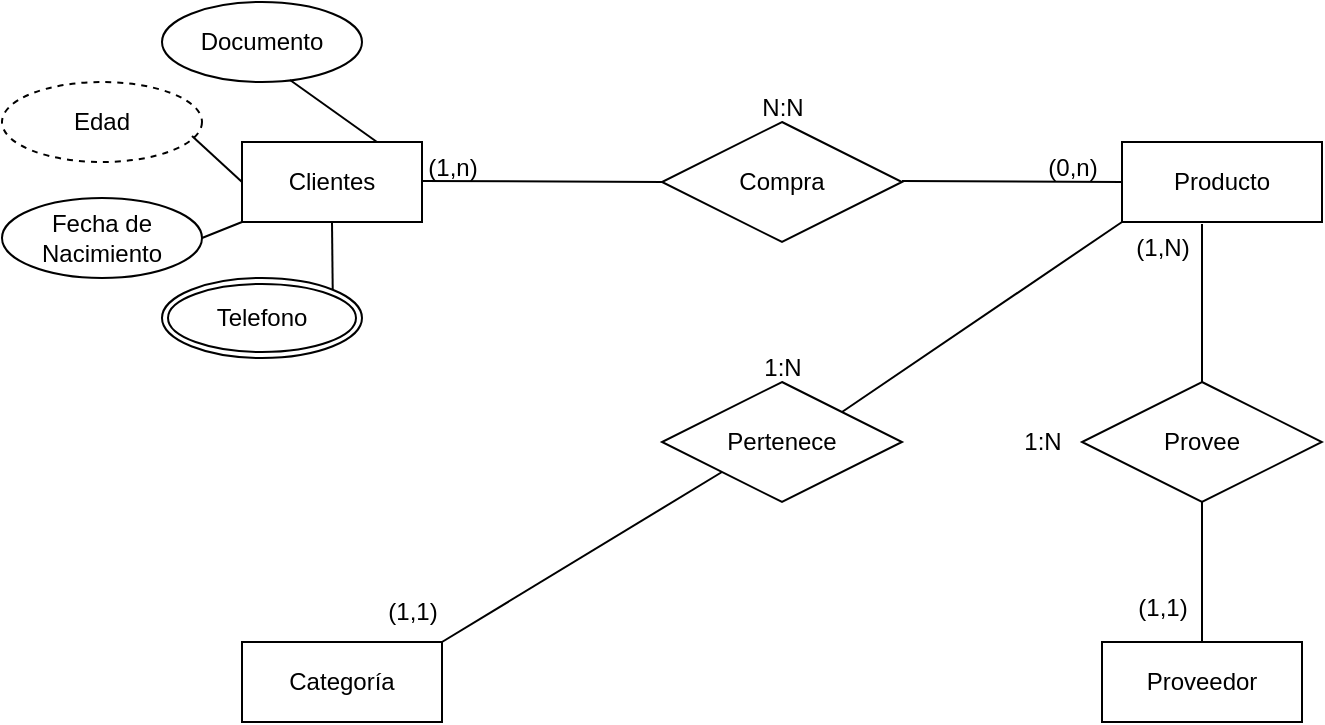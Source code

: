 <mxfile version="26.0.11">
  <diagram name="Página-1" id="0J9mQheD92n0C_F6i970">
    <mxGraphModel dx="1434" dy="772" grid="1" gridSize="10" guides="1" tooltips="1" connect="1" arrows="1" fold="1" page="1" pageScale="1" pageWidth="827" pageHeight="1169" math="0" shadow="0">
      <root>
        <mxCell id="0" />
        <mxCell id="1" parent="0" />
        <mxCell id="7zuK-vglo2r7e_cGxe-I-2" value="Compra" style="shape=rhombus;perimeter=rhombusPerimeter;whiteSpace=wrap;html=1;align=center;" vertex="1" parent="1">
          <mxGeometry x="390" y="270" width="120" height="60" as="geometry" />
        </mxCell>
        <mxCell id="7zuK-vglo2r7e_cGxe-I-3" value="Clientes" style="whiteSpace=wrap;html=1;align=center;" vertex="1" parent="1">
          <mxGeometry x="180" y="280" width="90" height="40" as="geometry" />
        </mxCell>
        <mxCell id="7zuK-vglo2r7e_cGxe-I-4" value="Producto" style="whiteSpace=wrap;html=1;align=center;" vertex="1" parent="1">
          <mxGeometry x="620" y="280" width="100" height="40" as="geometry" />
        </mxCell>
        <mxCell id="7zuK-vglo2r7e_cGxe-I-7" value="" style="endArrow=none;html=1;rounded=0;entryX=0;entryY=0.5;entryDx=0;entryDy=0;" edge="1" parent="1" target="7zuK-vglo2r7e_cGxe-I-2">
          <mxGeometry relative="1" as="geometry">
            <mxPoint x="270" y="299.5" as="sourcePoint" />
            <mxPoint x="380" y="300" as="targetPoint" />
          </mxGeometry>
        </mxCell>
        <mxCell id="7zuK-vglo2r7e_cGxe-I-8" value="" style="endArrow=none;html=1;rounded=0;entryX=0;entryY=0.5;entryDx=0;entryDy=0;" edge="1" parent="1" target="7zuK-vglo2r7e_cGxe-I-4">
          <mxGeometry relative="1" as="geometry">
            <mxPoint x="510" y="299.5" as="sourcePoint" />
            <mxPoint x="610" y="300" as="targetPoint" />
          </mxGeometry>
        </mxCell>
        <mxCell id="7zuK-vglo2r7e_cGxe-I-13" value="N:N" style="text;html=1;align=center;verticalAlign=middle;resizable=0;points=[];autosize=1;strokeColor=none;fillColor=none;" vertex="1" parent="1">
          <mxGeometry x="430" y="248" width="40" height="30" as="geometry" />
        </mxCell>
        <mxCell id="7zuK-vglo2r7e_cGxe-I-14" value="(1,n&lt;span style=&quot;background-color: transparent; color: light-dark(rgb(0, 0, 0), rgb(255, 255, 255));&quot;&gt;)&lt;/span&gt;" style="text;html=1;align=center;verticalAlign=middle;resizable=0;points=[];autosize=1;strokeColor=none;fillColor=none;" vertex="1" parent="1">
          <mxGeometry x="260" y="278" width="50" height="30" as="geometry" />
        </mxCell>
        <mxCell id="7zuK-vglo2r7e_cGxe-I-15" value="(0,n)" style="text;html=1;align=center;verticalAlign=middle;resizable=0;points=[];autosize=1;strokeColor=none;fillColor=none;" vertex="1" parent="1">
          <mxGeometry x="570" y="278" width="50" height="30" as="geometry" />
        </mxCell>
        <mxCell id="7zuK-vglo2r7e_cGxe-I-17" value="Fecha de Nacimiento" style="ellipse;whiteSpace=wrap;html=1;align=center;" vertex="1" parent="1">
          <mxGeometry x="60" y="308" width="100" height="40" as="geometry" />
        </mxCell>
        <mxCell id="7zuK-vglo2r7e_cGxe-I-18" value="Documento" style="ellipse;whiteSpace=wrap;html=1;align=center;" vertex="1" parent="1">
          <mxGeometry x="140" y="210" width="100" height="40" as="geometry" />
        </mxCell>
        <mxCell id="7zuK-vglo2r7e_cGxe-I-19" value="Pertenece" style="shape=rhombus;perimeter=rhombusPerimeter;whiteSpace=wrap;html=1;align=center;" vertex="1" parent="1">
          <mxGeometry x="390" y="400" width="120" height="60" as="geometry" />
        </mxCell>
        <mxCell id="7zuK-vglo2r7e_cGxe-I-20" value="Provee" style="shape=rhombus;perimeter=rhombusPerimeter;whiteSpace=wrap;html=1;align=center;" vertex="1" parent="1">
          <mxGeometry x="600" y="400" width="120" height="60" as="geometry" />
        </mxCell>
        <mxCell id="7zuK-vglo2r7e_cGxe-I-22" value="Proveedor" style="whiteSpace=wrap;html=1;align=center;" vertex="1" parent="1">
          <mxGeometry x="610" y="530" width="100" height="40" as="geometry" />
        </mxCell>
        <mxCell id="7zuK-vglo2r7e_cGxe-I-23" value="Categoría" style="whiteSpace=wrap;html=1;align=center;" vertex="1" parent="1">
          <mxGeometry x="180" y="530" width="100" height="40" as="geometry" />
        </mxCell>
        <mxCell id="7zuK-vglo2r7e_cGxe-I-24" value="" style="endArrow=none;html=1;rounded=0;entryX=0.5;entryY=0;entryDx=0;entryDy=0;exitX=0.4;exitY=1.025;exitDx=0;exitDy=0;exitPerimeter=0;" edge="1" parent="1" source="7zuK-vglo2r7e_cGxe-I-4" target="7zuK-vglo2r7e_cGxe-I-20">
          <mxGeometry relative="1" as="geometry">
            <mxPoint x="660" y="322" as="sourcePoint" />
            <mxPoint x="660" y="397" as="targetPoint" />
          </mxGeometry>
        </mxCell>
        <mxCell id="7zuK-vglo2r7e_cGxe-I-25" value="" style="endArrow=none;html=1;rounded=0;exitX=0.5;exitY=1;exitDx=0;exitDy=0;entryX=0.5;entryY=0;entryDx=0;entryDy=0;" edge="1" parent="1" source="7zuK-vglo2r7e_cGxe-I-20" target="7zuK-vglo2r7e_cGxe-I-22">
          <mxGeometry relative="1" as="geometry">
            <mxPoint x="640" y="490" as="sourcePoint" />
            <mxPoint x="660" y="527" as="targetPoint" />
          </mxGeometry>
        </mxCell>
        <mxCell id="7zuK-vglo2r7e_cGxe-I-26" value="" style="endArrow=none;html=1;rounded=0;exitX=1;exitY=0;exitDx=0;exitDy=0;entryX=0;entryY=1;entryDx=0;entryDy=0;" edge="1" parent="1" source="7zuK-vglo2r7e_cGxe-I-23" target="7zuK-vglo2r7e_cGxe-I-19">
          <mxGeometry relative="1" as="geometry">
            <mxPoint x="330" y="400" as="sourcePoint" />
            <mxPoint x="490" y="400" as="targetPoint" />
          </mxGeometry>
        </mxCell>
        <mxCell id="7zuK-vglo2r7e_cGxe-I-27" value="" style="endArrow=none;html=1;rounded=0;entryX=0;entryY=1;entryDx=0;entryDy=0;exitX=1;exitY=0;exitDx=0;exitDy=0;" edge="1" parent="1" source="7zuK-vglo2r7e_cGxe-I-19" target="7zuK-vglo2r7e_cGxe-I-4">
          <mxGeometry relative="1" as="geometry">
            <mxPoint x="480" y="415" as="sourcePoint" />
            <mxPoint x="620" y="330" as="targetPoint" />
          </mxGeometry>
        </mxCell>
        <mxCell id="7zuK-vglo2r7e_cGxe-I-28" value="Edad" style="ellipse;whiteSpace=wrap;html=1;align=center;dashed=1;" vertex="1" parent="1">
          <mxGeometry x="60" y="250" width="100" height="40" as="geometry" />
        </mxCell>
        <mxCell id="7zuK-vglo2r7e_cGxe-I-29" value="Telefono" style="ellipse;shape=doubleEllipse;margin=3;whiteSpace=wrap;html=1;align=center;" vertex="1" parent="1">
          <mxGeometry x="140" y="348" width="100" height="40" as="geometry" />
        </mxCell>
        <mxCell id="7zuK-vglo2r7e_cGxe-I-30" value="1:N" style="text;html=1;align=center;verticalAlign=middle;resizable=0;points=[];autosize=1;strokeColor=none;fillColor=none;" vertex="1" parent="1">
          <mxGeometry x="430" y="378" width="40" height="30" as="geometry" />
        </mxCell>
        <mxCell id="7zuK-vglo2r7e_cGxe-I-31" value="1:N" style="text;html=1;align=center;verticalAlign=middle;resizable=0;points=[];autosize=1;strokeColor=none;fillColor=none;" vertex="1" parent="1">
          <mxGeometry x="560" y="415" width="40" height="30" as="geometry" />
        </mxCell>
        <mxCell id="7zuK-vglo2r7e_cGxe-I-32" value="(1,N)" style="text;html=1;align=center;verticalAlign=middle;resizable=0;points=[];autosize=1;strokeColor=none;fillColor=none;" vertex="1" parent="1">
          <mxGeometry x="615" y="318" width="50" height="30" as="geometry" />
        </mxCell>
        <mxCell id="7zuK-vglo2r7e_cGxe-I-33" value="(1,1)" style="text;html=1;align=center;verticalAlign=middle;resizable=0;points=[];autosize=1;strokeColor=none;fillColor=none;" vertex="1" parent="1">
          <mxGeometry x="615" y="498" width="50" height="30" as="geometry" />
        </mxCell>
        <mxCell id="7zuK-vglo2r7e_cGxe-I-34" value="(1,1)" style="text;html=1;align=center;verticalAlign=middle;resizable=0;points=[];autosize=1;strokeColor=none;fillColor=none;" vertex="1" parent="1">
          <mxGeometry x="240" y="500" width="50" height="30" as="geometry" />
        </mxCell>
        <mxCell id="7zuK-vglo2r7e_cGxe-I-35" value="" style="endArrow=none;html=1;rounded=0;exitX=0.64;exitY=0.975;exitDx=0;exitDy=0;exitPerimeter=0;entryX=0.75;entryY=0;entryDx=0;entryDy=0;" edge="1" parent="1" source="7zuK-vglo2r7e_cGxe-I-18" target="7zuK-vglo2r7e_cGxe-I-3">
          <mxGeometry relative="1" as="geometry">
            <mxPoint x="330" y="400" as="sourcePoint" />
            <mxPoint x="490" y="400" as="targetPoint" />
          </mxGeometry>
        </mxCell>
        <mxCell id="7zuK-vglo2r7e_cGxe-I-36" value="" style="endArrow=none;html=1;rounded=0;exitX=0.5;exitY=1;exitDx=0;exitDy=0;entryX=1;entryY=0;entryDx=0;entryDy=0;" edge="1" parent="1" source="7zuK-vglo2r7e_cGxe-I-3" target="7zuK-vglo2r7e_cGxe-I-29">
          <mxGeometry relative="1" as="geometry">
            <mxPoint x="330" y="400" as="sourcePoint" />
            <mxPoint x="490" y="400" as="targetPoint" />
          </mxGeometry>
        </mxCell>
        <mxCell id="7zuK-vglo2r7e_cGxe-I-37" value="" style="endArrow=none;html=1;rounded=0;exitX=0.95;exitY=0.675;exitDx=0;exitDy=0;exitPerimeter=0;entryX=0;entryY=0.5;entryDx=0;entryDy=0;" edge="1" parent="1" source="7zuK-vglo2r7e_cGxe-I-28" target="7zuK-vglo2r7e_cGxe-I-3">
          <mxGeometry relative="1" as="geometry">
            <mxPoint x="330" y="400" as="sourcePoint" />
            <mxPoint x="490" y="400" as="targetPoint" />
          </mxGeometry>
        </mxCell>
        <mxCell id="7zuK-vglo2r7e_cGxe-I-38" value="" style="endArrow=none;html=1;rounded=0;exitX=0;exitY=1;exitDx=0;exitDy=0;entryX=1;entryY=0.5;entryDx=0;entryDy=0;" edge="1" parent="1" source="7zuK-vglo2r7e_cGxe-I-3" target="7zuK-vglo2r7e_cGxe-I-17">
          <mxGeometry relative="1" as="geometry">
            <mxPoint x="330" y="400" as="sourcePoint" />
            <mxPoint x="490" y="400" as="targetPoint" />
          </mxGeometry>
        </mxCell>
      </root>
    </mxGraphModel>
  </diagram>
</mxfile>
